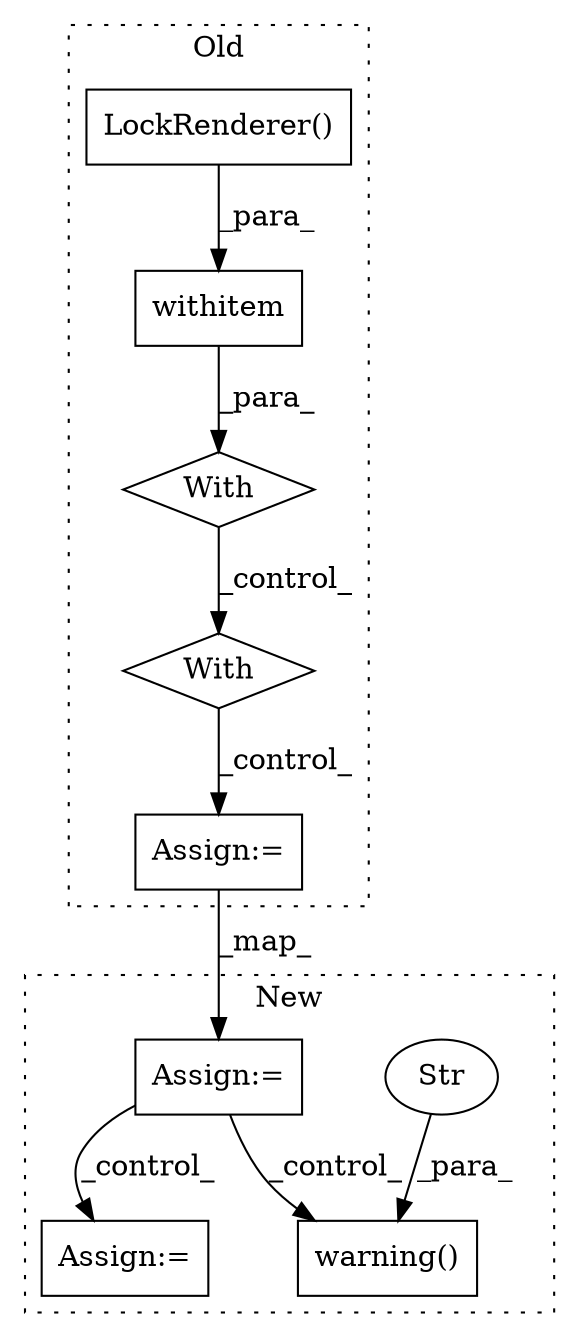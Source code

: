 digraph G {
subgraph cluster0 {
1 [label="LockRenderer()" a="75" s="6979" l="32" shape="box"];
4 [label="With" a="39" s="7025,7047" l="5,31" shape="diamond"];
6 [label="Assign:=" a="68" s="7082" l="3" shape="box"];
7 [label="With" a="39" s="6974,6996" l="5,29" shape="diamond"];
8 [label="withitem" a="49" s="6979" l="17" shape="box"];
label = "Old";
style="dotted";
}
subgraph cluster1 {
2 [label="warning()" a="75" s="7334,7373" l="15,1" shape="box"];
3 [label="Str" a="66" s="7349" l="24" shape="ellipse"];
5 [label="Assign:=" a="68" s="7169" l="3" shape="box"];
9 [label="Assign:=" a="68" s="7864" l="3" shape="box"];
label = "New";
style="dotted";
}
1 -> 8 [label="_para_"];
3 -> 2 [label="_para_"];
4 -> 6 [label="_control_"];
5 -> 2 [label="_control_"];
5 -> 9 [label="_control_"];
6 -> 5 [label="_map_"];
7 -> 4 [label="_control_"];
8 -> 7 [label="_para_"];
}